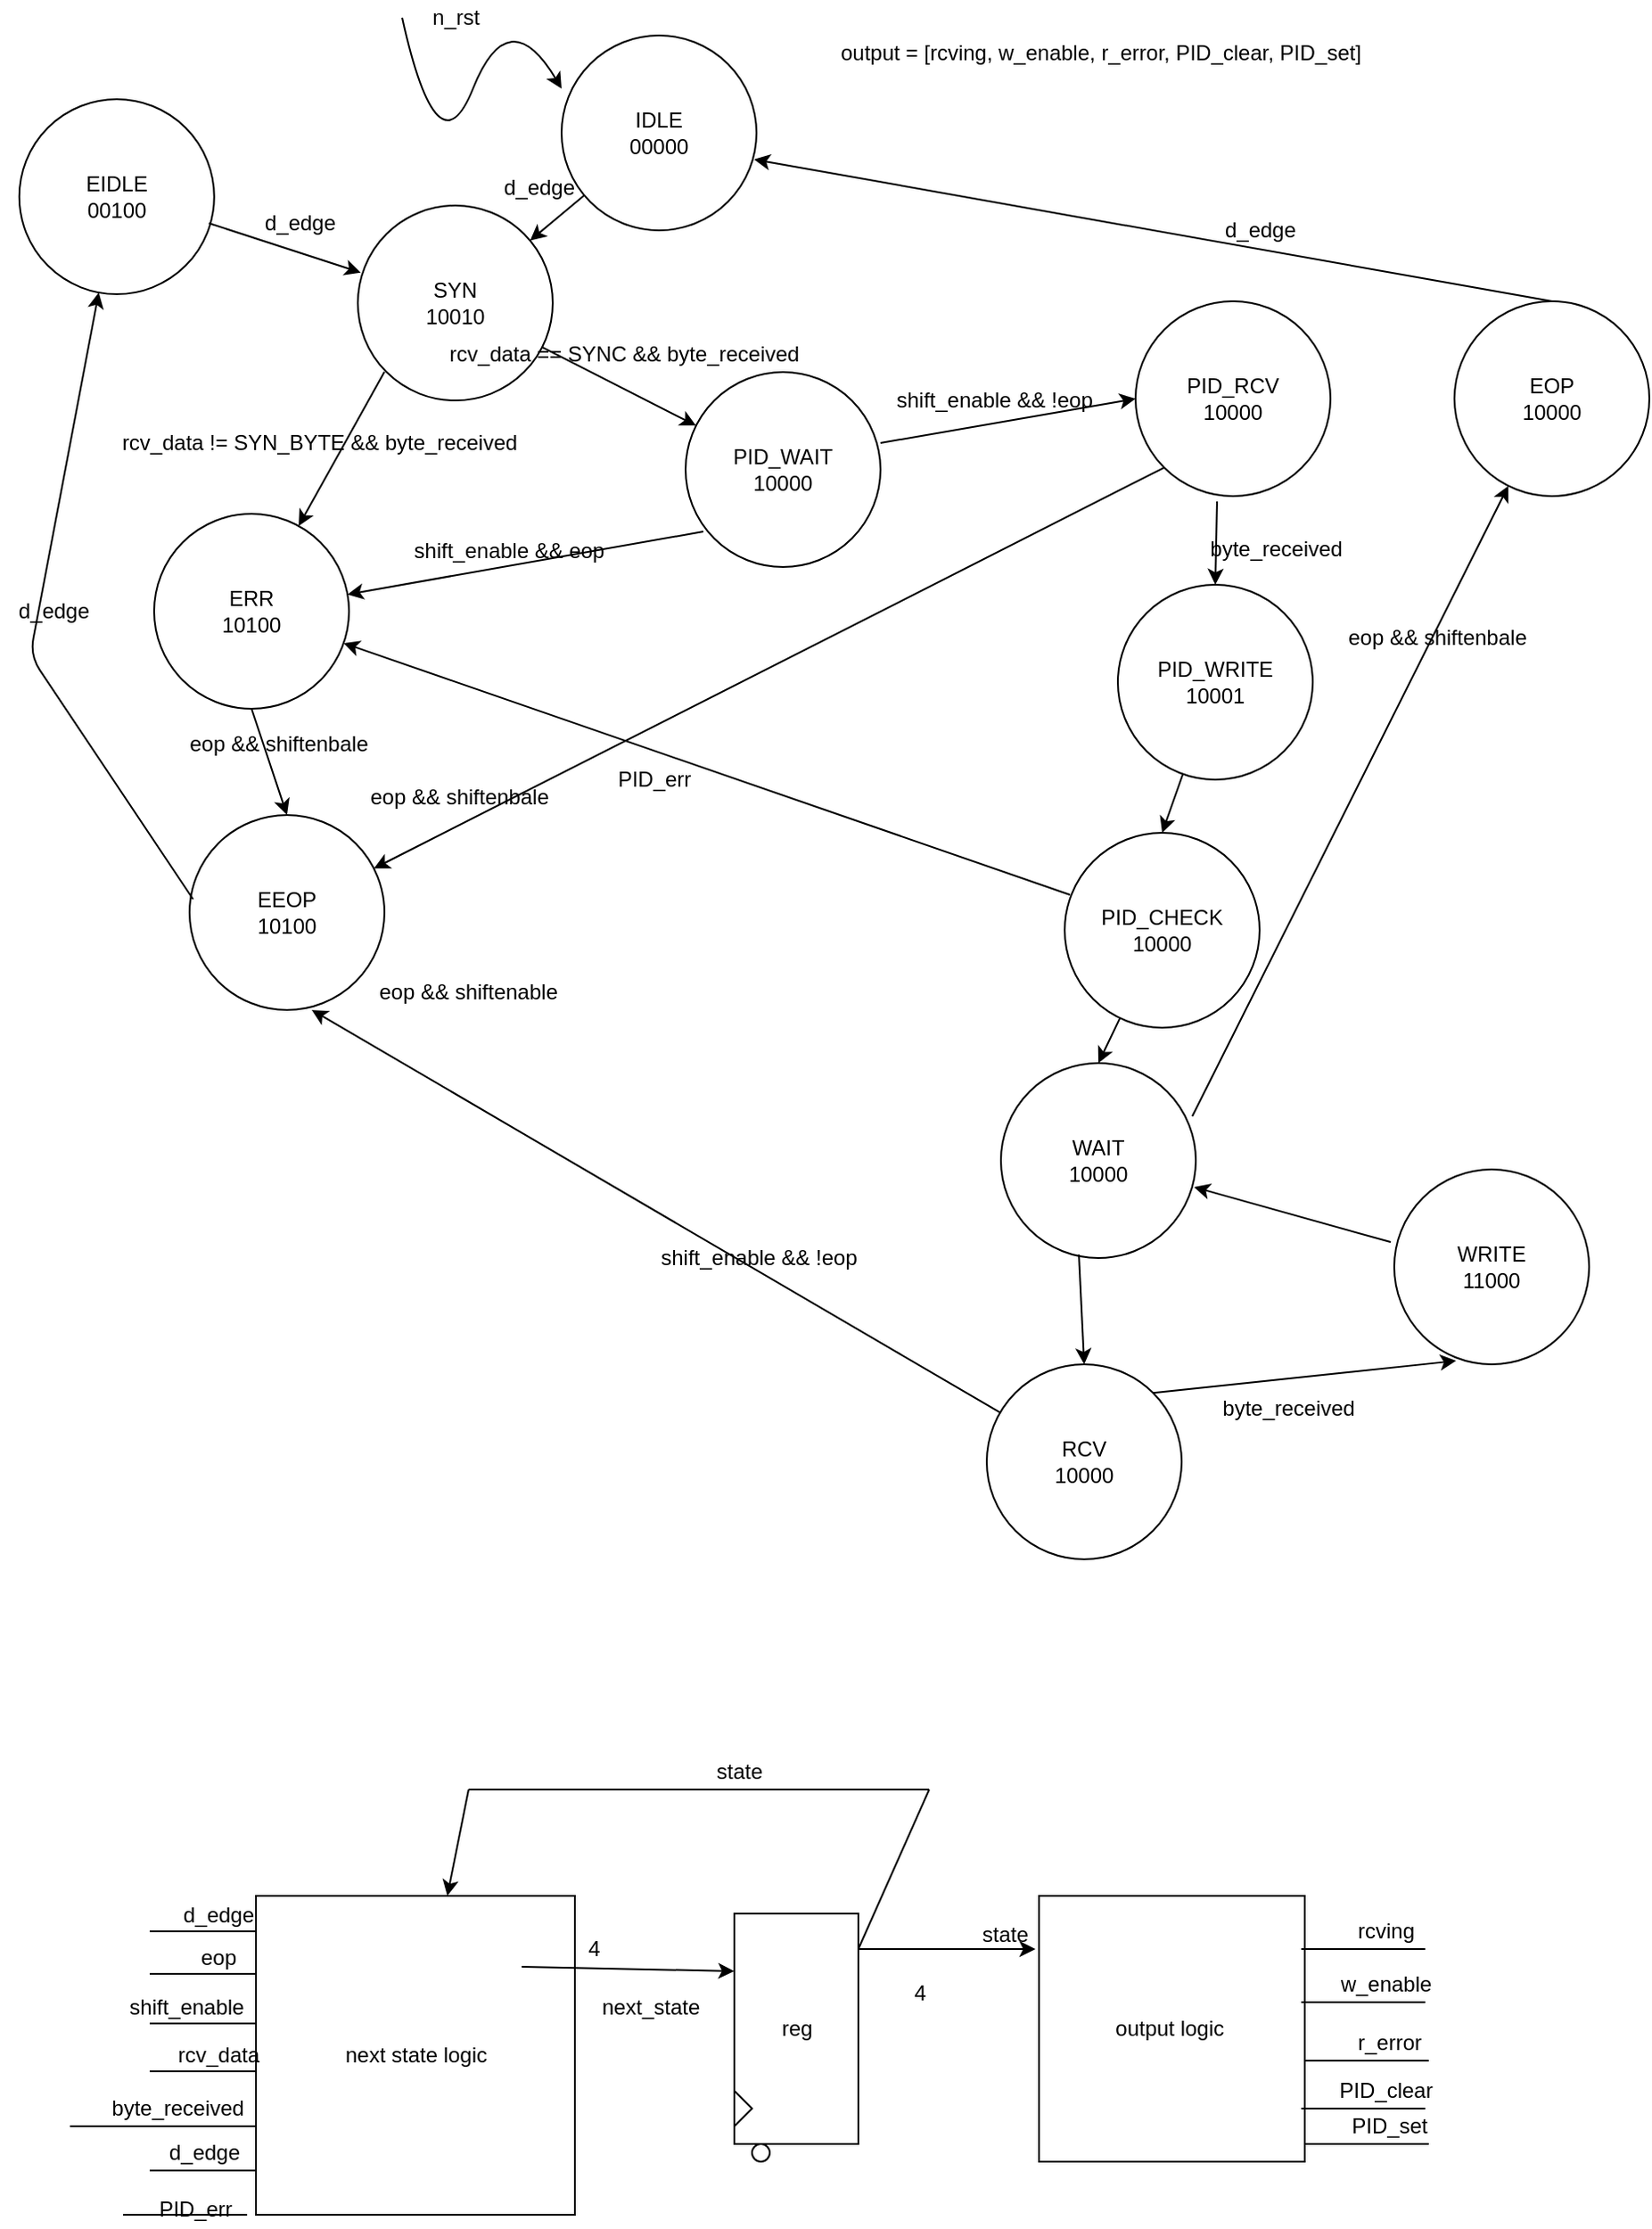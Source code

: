 <mxfile version="13.0.1" type="device"><diagram id="uCJ9kOOHFd4VZ5gEbAkc" name="Page-1"><mxGraphModel dx="3784" dy="2428" grid="1" gridSize="10" guides="1" tooltips="1" connect="1" arrows="1" fold="1" page="1" pageScale="1" pageWidth="850" pageHeight="1100" math="0" shadow="0"><root><mxCell id="0"/><mxCell id="1" parent="0"/><mxCell id="wGmYTm8C_t985OZbXYJu-1" value="IDLE&lt;br&gt;00000" style="ellipse;whiteSpace=wrap;html=1;aspect=fixed;" parent="1" vertex="1"><mxGeometry x="360" y="40" width="110" height="110" as="geometry"/></mxCell><mxCell id="wGmYTm8C_t985OZbXYJu-2" value="output = [rcving, w_enable, r_error, PID_clear, PID_set]" style="text;html=1;align=center;verticalAlign=middle;resizable=0;points=[];autosize=1;" parent="1" vertex="1"><mxGeometry x="509" y="40" width="310" height="20" as="geometry"/></mxCell><mxCell id="wGmYTm8C_t985OZbXYJu-3" value="SYN&lt;br&gt;10010" style="ellipse;whiteSpace=wrap;html=1;aspect=fixed;" parent="1" vertex="1"><mxGeometry x="245" y="136.02" width="110" height="110" as="geometry"/></mxCell><mxCell id="wGmYTm8C_t985OZbXYJu-4" value="" style="endArrow=classic;html=1;" parent="1" source="wGmYTm8C_t985OZbXYJu-1" target="wGmYTm8C_t985OZbXYJu-3" edge="1"><mxGeometry width="50" height="50" relative="1" as="geometry"><mxPoint x="470" y="130" as="sourcePoint"/><mxPoint x="520" y="80" as="targetPoint"/></mxGeometry></mxCell><mxCell id="wGmYTm8C_t985OZbXYJu-6" value="ERR&lt;br&gt;10100" style="ellipse;whiteSpace=wrap;html=1;aspect=fixed;" parent="1" vertex="1"><mxGeometry x="130" y="310" width="110" height="110" as="geometry"/></mxCell><mxCell id="wGmYTm8C_t985OZbXYJu-8" value="" style="endArrow=classic;html=1;exitX=0;exitY=1;exitDx=0;exitDy=0;" parent="1" target="wGmYTm8C_t985OZbXYJu-6" edge="1"><mxGeometry width="50" height="50" relative="1" as="geometry"><mxPoint x="259.999" y="229.911" as="sourcePoint"/><mxPoint x="195.86" y="280" as="targetPoint"/></mxGeometry></mxCell><mxCell id="wGmYTm8C_t985OZbXYJu-9" value="rcv_data != SYN_BYTE &amp;amp;&amp;amp; byte_received" style="text;html=1;align=center;verticalAlign=middle;resizable=0;points=[];autosize=1;" parent="1" vertex="1"><mxGeometry x="103" y="260" width="240" height="20" as="geometry"/></mxCell><mxCell id="wGmYTm8C_t985OZbXYJu-10" value="" style="endArrow=classic;html=1;entryX=0.5;entryY=0;entryDx=0;entryDy=0;exitX=0.5;exitY=1;exitDx=0;exitDy=0;" parent="1" source="wGmYTm8C_t985OZbXYJu-6" target="wGmYTm8C_t985OZbXYJu-76" edge="1"><mxGeometry width="50" height="50" relative="1" as="geometry"><mxPoint x="590" y="250" as="sourcePoint"/><mxPoint x="640" y="200" as="targetPoint"/></mxGeometry></mxCell><mxCell id="wGmYTm8C_t985OZbXYJu-11" value="eop &amp;amp;&amp;amp; shiftenbale" style="text;html=1;align=center;verticalAlign=middle;resizable=0;points=[];autosize=1;" parent="1" vertex="1"><mxGeometry x="140" y="430" width="120" height="20" as="geometry"/></mxCell><mxCell id="wGmYTm8C_t985OZbXYJu-12" value="RCV&lt;br&gt;10000" style="ellipse;whiteSpace=wrap;html=1;aspect=fixed;" parent="1" vertex="1"><mxGeometry x="600" y="790" width="110" height="110" as="geometry"/></mxCell><mxCell id="wGmYTm8C_t985OZbXYJu-14" value="" style="curved=1;endArrow=classic;html=1;" parent="1" edge="1"><mxGeometry width="50" height="50" relative="1" as="geometry"><mxPoint x="270" y="30" as="sourcePoint"/><mxPoint x="360" y="70" as="targetPoint"/><Array as="points"><mxPoint x="290" y="120"/><mxPoint x="330" y="20"/></Array></mxGeometry></mxCell><mxCell id="wGmYTm8C_t985OZbXYJu-15" value="n_rst" style="text;html=1;align=center;verticalAlign=middle;resizable=0;points=[];autosize=1;" parent="1" vertex="1"><mxGeometry x="280" y="20" width="40" height="20" as="geometry"/></mxCell><mxCell id="wGmYTm8C_t985OZbXYJu-16" value="" style="endArrow=classic;html=1;" parent="1" source="wGmYTm8C_t985OZbXYJu-3" target="LaQl458IQ-yTjx2HWhM2-20" edge="1"><mxGeometry width="50" height="50" relative="1" as="geometry"><mxPoint x="340" y="300" as="sourcePoint"/><mxPoint x="420" y="290" as="targetPoint"/></mxGeometry></mxCell><mxCell id="wGmYTm8C_t985OZbXYJu-17" value="WRITE&lt;br&gt;11000" style="ellipse;whiteSpace=wrap;html=1;aspect=fixed;" parent="1" vertex="1"><mxGeometry x="830" y="680" width="110" height="110" as="geometry"/></mxCell><mxCell id="wGmYTm8C_t985OZbXYJu-18" value="" style="endArrow=classic;html=1;entryX=0.318;entryY=0.982;entryDx=0;entryDy=0;exitX=1;exitY=0;exitDx=0;exitDy=0;entryPerimeter=0;" parent="1" source="wGmYTm8C_t985OZbXYJu-12" target="wGmYTm8C_t985OZbXYJu-17" edge="1"><mxGeometry width="50" height="50" relative="1" as="geometry"><mxPoint x="500" y="740" as="sourcePoint"/><mxPoint x="550" y="690" as="targetPoint"/></mxGeometry></mxCell><mxCell id="wGmYTm8C_t985OZbXYJu-19" value="byte_received" style="text;html=1;align=center;verticalAlign=middle;resizable=0;points=[];autosize=1;" parent="1" vertex="1"><mxGeometry x="725" y="805" width="90" height="20" as="geometry"/></mxCell><mxCell id="wGmYTm8C_t985OZbXYJu-20" value="" style="endArrow=classic;html=1;entryX=0.991;entryY=0.636;entryDx=0;entryDy=0;entryPerimeter=0;exitX=-0.018;exitY=0.373;exitDx=0;exitDy=0;exitPerimeter=0;" parent="1" source="wGmYTm8C_t985OZbXYJu-17" target="wGmYTm8C_t985OZbXYJu-94" edge="1"><mxGeometry width="50" height="50" relative="1" as="geometry"><mxPoint x="620" y="810" as="sourcePoint"/><mxPoint x="670" y="760" as="targetPoint"/></mxGeometry></mxCell><mxCell id="wGmYTm8C_t985OZbXYJu-27" value="EIDLE&lt;br&gt;00100" style="ellipse;whiteSpace=wrap;html=1;aspect=fixed;" parent="1" vertex="1"><mxGeometry x="53.89" y="76.02" width="110" height="110" as="geometry"/></mxCell><mxCell id="wGmYTm8C_t985OZbXYJu-29" value="" style="endArrow=classic;html=1;exitX=0.973;exitY=0.636;exitDx=0;exitDy=0;exitPerimeter=0;" parent="1" source="wGmYTm8C_t985OZbXYJu-27" edge="1"><mxGeometry width="50" height="50" relative="1" as="geometry"><mxPoint x="133.89" y="316.02" as="sourcePoint"/><mxPoint x="246.637" y="173.856" as="targetPoint"/></mxGeometry></mxCell><mxCell id="wGmYTm8C_t985OZbXYJu-30" value="d_edge" style="text;html=1;align=center;verticalAlign=middle;resizable=0;points=[];autosize=1;" parent="1" vertex="1"><mxGeometry x="181.89" y="136.02" width="60" height="20" as="geometry"/></mxCell><mxCell id="wGmYTm8C_t985OZbXYJu-32" value="next state logic" style="whiteSpace=wrap;html=1;aspect=fixed;" parent="1" vertex="1"><mxGeometry x="187.5" y="1090" width="180" height="180" as="geometry"/></mxCell><mxCell id="wGmYTm8C_t985OZbXYJu-33" value="reg" style="rounded=0;whiteSpace=wrap;html=1;" parent="1" vertex="1"><mxGeometry x="457.5" y="1100" width="70" height="130" as="geometry"/></mxCell><mxCell id="wGmYTm8C_t985OZbXYJu-34" value="" style="endArrow=classic;html=1;entryX=0;entryY=0.25;entryDx=0;entryDy=0;" parent="1" target="wGmYTm8C_t985OZbXYJu-33" edge="1"><mxGeometry width="50" height="50" relative="1" as="geometry"><mxPoint x="337.5" y="1130" as="sourcePoint"/><mxPoint x="387.5" y="1080" as="targetPoint"/></mxGeometry></mxCell><mxCell id="wGmYTm8C_t985OZbXYJu-35" value="4" style="text;html=1;align=center;verticalAlign=middle;resizable=0;points=[];autosize=1;" parent="1" vertex="1"><mxGeometry x="367.5" y="1110" width="20" height="20" as="geometry"/></mxCell><mxCell id="wGmYTm8C_t985OZbXYJu-36" value="next_state" style="text;html=1;align=center;verticalAlign=middle;resizable=0;points=[];autosize=1;" parent="1" vertex="1"><mxGeometry x="374.5" y="1143" width="70" height="20" as="geometry"/></mxCell><mxCell id="wGmYTm8C_t985OZbXYJu-37" value="" style="endArrow=none;html=1;" parent="1" edge="1"><mxGeometry width="50" height="50" relative="1" as="geometry"><mxPoint x="527.5" y="1120" as="sourcePoint"/><mxPoint x="567.5" y="1030" as="targetPoint"/></mxGeometry></mxCell><mxCell id="wGmYTm8C_t985OZbXYJu-38" value="" style="endArrow=none;html=1;" parent="1" edge="1"><mxGeometry width="50" height="50" relative="1" as="geometry"><mxPoint x="307.5" y="1030" as="sourcePoint"/><mxPoint x="567.5" y="1030" as="targetPoint"/></mxGeometry></mxCell><mxCell id="wGmYTm8C_t985OZbXYJu-39" value="" style="endArrow=classic;html=1;" parent="1" target="wGmYTm8C_t985OZbXYJu-32" edge="1"><mxGeometry width="50" height="50" relative="1" as="geometry"><mxPoint x="307.5" y="1030" as="sourcePoint"/><mxPoint x="357.5" y="980" as="targetPoint"/></mxGeometry></mxCell><mxCell id="wGmYTm8C_t985OZbXYJu-40" value="state" style="text;html=1;align=center;verticalAlign=middle;resizable=0;points=[];autosize=1;" parent="1" vertex="1"><mxGeometry x="439.5" y="1010" width="40" height="20" as="geometry"/></mxCell><mxCell id="wGmYTm8C_t985OZbXYJu-41" value="" style="endArrow=classic;html=1;" parent="1" edge="1"><mxGeometry width="50" height="50" relative="1" as="geometry"><mxPoint x="527.5" y="1120" as="sourcePoint"/><mxPoint x="627.5" y="1120" as="targetPoint"/></mxGeometry></mxCell><mxCell id="wGmYTm8C_t985OZbXYJu-42" value="" style="triangle;whiteSpace=wrap;html=1;" parent="1" vertex="1"><mxGeometry x="457.5" y="1200" width="10" height="20" as="geometry"/></mxCell><mxCell id="wGmYTm8C_t985OZbXYJu-43" value="" style="ellipse;whiteSpace=wrap;html=1;aspect=fixed;" parent="1" vertex="1"><mxGeometry x="467.5" y="1230" width="10" height="10" as="geometry"/></mxCell><mxCell id="wGmYTm8C_t985OZbXYJu-44" value="4" style="text;html=1;align=center;verticalAlign=middle;resizable=0;points=[];autosize=1;" parent="1" vertex="1"><mxGeometry x="551.5" y="1135" width="20" height="20" as="geometry"/></mxCell><mxCell id="wGmYTm8C_t985OZbXYJu-45" value="state" style="text;html=1;align=center;verticalAlign=middle;resizable=0;points=[];autosize=1;" parent="1" vertex="1"><mxGeometry x="589.5" y="1102" width="40" height="20" as="geometry"/></mxCell><mxCell id="wGmYTm8C_t985OZbXYJu-46" value="output logic&amp;nbsp;" style="whiteSpace=wrap;html=1;aspect=fixed;" parent="1" vertex="1"><mxGeometry x="629.5" y="1090" width="150" height="150" as="geometry"/></mxCell><mxCell id="wGmYTm8C_t985OZbXYJu-47" value="" style="endArrow=none;html=1;" parent="1" edge="1"><mxGeometry width="50" height="50" relative="1" as="geometry"><mxPoint x="777.5" y="1120" as="sourcePoint"/><mxPoint x="847.5" y="1120" as="targetPoint"/></mxGeometry></mxCell><mxCell id="wGmYTm8C_t985OZbXYJu-48" value="rcving" style="text;html=1;align=center;verticalAlign=middle;resizable=0;points=[];autosize=1;" parent="1" vertex="1"><mxGeometry x="799.5" y="1100" width="50" height="20" as="geometry"/></mxCell><mxCell id="wGmYTm8C_t985OZbXYJu-49" value="" style="endArrow=none;html=1;" parent="1" edge="1"><mxGeometry width="50" height="50" relative="1" as="geometry"><mxPoint x="777.5" y="1150" as="sourcePoint"/><mxPoint x="847.5" y="1150" as="targetPoint"/></mxGeometry></mxCell><mxCell id="wGmYTm8C_t985OZbXYJu-50" value="w_enable" style="text;html=1;align=center;verticalAlign=middle;resizable=0;points=[];autosize=1;" parent="1" vertex="1"><mxGeometry x="789.5" y="1130" width="70" height="20" as="geometry"/></mxCell><mxCell id="wGmYTm8C_t985OZbXYJu-51" value="" style="endArrow=none;html=1;" parent="1" edge="1"><mxGeometry width="50" height="50" relative="1" as="geometry"><mxPoint x="779.5" y="1183" as="sourcePoint"/><mxPoint x="849.5" y="1183" as="targetPoint"/></mxGeometry></mxCell><mxCell id="wGmYTm8C_t985OZbXYJu-52" value="r_error" style="text;html=1;align=center;verticalAlign=middle;resizable=0;points=[];autosize=1;" parent="1" vertex="1"><mxGeometry x="801.5" y="1163" width="50" height="20" as="geometry"/></mxCell><mxCell id="wGmYTm8C_t985OZbXYJu-53" value="" style="endArrow=none;html=1;" parent="1" edge="1"><mxGeometry width="50" height="50" relative="1" as="geometry"><mxPoint x="127.5" y="1110" as="sourcePoint"/><mxPoint x="187.5" y="1110" as="targetPoint"/></mxGeometry></mxCell><mxCell id="wGmYTm8C_t985OZbXYJu-54" value="d_edge" style="text;html=1;align=center;verticalAlign=middle;resizable=0;points=[];autosize=1;" parent="1" vertex="1"><mxGeometry x="135.5" y="1091" width="60" height="20" as="geometry"/></mxCell><mxCell id="wGmYTm8C_t985OZbXYJu-55" value="" style="endArrow=none;html=1;" parent="1" edge="1"><mxGeometry width="50" height="50" relative="1" as="geometry"><mxPoint x="127.5" y="1134" as="sourcePoint"/><mxPoint x="187.5" y="1134" as="targetPoint"/></mxGeometry></mxCell><mxCell id="wGmYTm8C_t985OZbXYJu-56" value="eop" style="text;html=1;align=center;verticalAlign=middle;resizable=0;points=[];autosize=1;" parent="1" vertex="1"><mxGeometry x="145.5" y="1115" width="40" height="20" as="geometry"/></mxCell><mxCell id="wGmYTm8C_t985OZbXYJu-57" value="" style="endArrow=none;html=1;" parent="1" edge="1"><mxGeometry width="50" height="50" relative="1" as="geometry"><mxPoint x="127.5" y="1162" as="sourcePoint"/><mxPoint x="187.5" y="1162" as="targetPoint"/></mxGeometry></mxCell><mxCell id="wGmYTm8C_t985OZbXYJu-58" value="shift_enable" style="text;html=1;align=center;verticalAlign=middle;resizable=0;points=[];autosize=1;" parent="1" vertex="1"><mxGeometry x="107.5" y="1143" width="80" height="20" as="geometry"/></mxCell><mxCell id="wGmYTm8C_t985OZbXYJu-59" value="" style="endArrow=none;html=1;" parent="1" edge="1"><mxGeometry width="50" height="50" relative="1" as="geometry"><mxPoint x="127.5" y="1189" as="sourcePoint"/><mxPoint x="187.5" y="1189" as="targetPoint"/></mxGeometry></mxCell><mxCell id="wGmYTm8C_t985OZbXYJu-60" value="rcv_data" style="text;html=1;align=center;verticalAlign=middle;resizable=0;points=[];autosize=1;" parent="1" vertex="1"><mxGeometry x="135.5" y="1170" width="60" height="20" as="geometry"/></mxCell><mxCell id="wGmYTm8C_t985OZbXYJu-64" value="eop &amp;amp;&amp;amp; shiftenable" style="text;html=1;align=center;verticalAlign=middle;resizable=0;points=[];autosize=1;" parent="1" vertex="1"><mxGeometry x="247" y="570" width="120" height="20" as="geometry"/></mxCell><mxCell id="wGmYTm8C_t985OZbXYJu-65" value="" style="endArrow=none;html=1;" parent="1" edge="1"><mxGeometry width="50" height="50" relative="1" as="geometry"><mxPoint x="127.5" y="1245" as="sourcePoint"/><mxPoint x="187.5" y="1245" as="targetPoint"/></mxGeometry></mxCell><mxCell id="wGmYTm8C_t985OZbXYJu-66" value="d_edge" style="text;html=1;align=center;verticalAlign=middle;resizable=0;points=[];autosize=1;" parent="1" vertex="1"><mxGeometry x="127.5" y="1225" width="60" height="20" as="geometry"/></mxCell><mxCell id="wGmYTm8C_t985OZbXYJu-67" value="EOP&lt;br&gt;10000" style="ellipse;whiteSpace=wrap;html=1;aspect=fixed;" parent="1" vertex="1"><mxGeometry x="864" y="190" width="110" height="110" as="geometry"/></mxCell><mxCell id="wGmYTm8C_t985OZbXYJu-69" value="" style="endArrow=classic;html=1;entryX=0.988;entryY=0.636;entryDx=0;entryDy=0;entryPerimeter=0;exitX=0.5;exitY=0;exitDx=0;exitDy=0;" parent="1" source="wGmYTm8C_t985OZbXYJu-67" target="wGmYTm8C_t985OZbXYJu-1" edge="1"><mxGeometry width="50" height="50" relative="1" as="geometry"><mxPoint x="924" y="270" as="sourcePoint"/><mxPoint x="629.05" y="147.01" as="targetPoint"/></mxGeometry></mxCell><mxCell id="wGmYTm8C_t985OZbXYJu-74" value="d_edge" style="text;html=1;align=center;verticalAlign=middle;resizable=0;points=[];autosize=1;" parent="1" vertex="1"><mxGeometry x="724" y="140" width="60" height="20" as="geometry"/></mxCell><mxCell id="wGmYTm8C_t985OZbXYJu-76" value="EEOP&lt;br&gt;10100" style="ellipse;whiteSpace=wrap;html=1;aspect=fixed;" parent="1" vertex="1"><mxGeometry x="150" y="480" width="110" height="110" as="geometry"/></mxCell><mxCell id="wGmYTm8C_t985OZbXYJu-78" value="" style="endArrow=classic;html=1;exitX=0.018;exitY=0.432;exitDx=0;exitDy=0;exitPerimeter=0;" parent="1" source="wGmYTm8C_t985OZbXYJu-76" target="wGmYTm8C_t985OZbXYJu-27" edge="1"><mxGeometry width="50" height="50" relative="1" as="geometry"><mxPoint x="136" y="487.5" as="sourcePoint"/><mxPoint x="54.04" y="488.95" as="targetPoint"/><Array as="points"><mxPoint x="60" y="390"/></Array></mxGeometry></mxCell><mxCell id="wGmYTm8C_t985OZbXYJu-82" value="d_edge" style="text;html=1;align=center;verticalAlign=middle;resizable=0;points=[];autosize=1;" parent="1" vertex="1"><mxGeometry x="43" y="355" width="60" height="20" as="geometry"/></mxCell><mxCell id="wGmYTm8C_t985OZbXYJu-85" value="" style="endArrow=classic;html=1;entryX=0.627;entryY=1;entryDx=0;entryDy=0;entryPerimeter=0;" parent="1" source="wGmYTm8C_t985OZbXYJu-12" target="wGmYTm8C_t985OZbXYJu-76" edge="1"><mxGeometry width="50" height="50" relative="1" as="geometry"><mxPoint x="330" y="530" as="sourcePoint"/><mxPoint x="380" y="480" as="targetPoint"/></mxGeometry></mxCell><mxCell id="wGmYTm8C_t985OZbXYJu-86" value="rcv_data == SYNC &amp;amp;&amp;amp; byte_received" style="text;html=1;align=center;verticalAlign=middle;resizable=0;points=[];autosize=1;" parent="1" vertex="1"><mxGeometry x="290" y="210" width="210" height="20" as="geometry"/></mxCell><mxCell id="wGmYTm8C_t985OZbXYJu-88" value="" style="endArrow=none;html=1;" parent="1" edge="1"><mxGeometry width="50" height="50" relative="1" as="geometry"><mxPoint x="82.5" y="1220" as="sourcePoint"/><mxPoint x="187.5" y="1220" as="targetPoint"/></mxGeometry></mxCell><mxCell id="wGmYTm8C_t985OZbXYJu-87" value="byte_received" style="text;html=1;align=center;verticalAlign=middle;resizable=0;points=[];autosize=1;" parent="1" vertex="1"><mxGeometry x="97.5" y="1200" width="90" height="20" as="geometry"/></mxCell><mxCell id="wGmYTm8C_t985OZbXYJu-94" value="WAIT&lt;br&gt;10000" style="ellipse;whiteSpace=wrap;html=1;aspect=fixed;" parent="1" vertex="1"><mxGeometry x="608" y="620" width="110" height="110" as="geometry"/></mxCell><mxCell id="wGmYTm8C_t985OZbXYJu-95" value="" style="endArrow=classic;html=1;entryX=0.5;entryY=0;entryDx=0;entryDy=0;exitX=0.4;exitY=0.982;exitDx=0;exitDy=0;exitPerimeter=0;" parent="1" source="wGmYTm8C_t985OZbXYJu-94" target="wGmYTm8C_t985OZbXYJu-12" edge="1"><mxGeometry width="50" height="50" relative="1" as="geometry"><mxPoint x="590" y="730" as="sourcePoint"/><mxPoint x="640" y="680" as="targetPoint"/></mxGeometry></mxCell><mxCell id="wGmYTm8C_t985OZbXYJu-96" value="shift_enable &amp;amp;&amp;amp; !eop" style="text;html=1;align=center;verticalAlign=middle;resizable=0;points=[];autosize=1;" parent="1" vertex="1"><mxGeometry x="406" y="720" width="130" height="20" as="geometry"/></mxCell><mxCell id="wGmYTm8C_t985OZbXYJu-97" value="" style="endArrow=classic;html=1;exitX=0.982;exitY=0.273;exitDx=0;exitDy=0;exitPerimeter=0;" parent="1" source="wGmYTm8C_t985OZbXYJu-94" target="wGmYTm8C_t985OZbXYJu-67" edge="1"><mxGeometry width="50" height="50" relative="1" as="geometry"><mxPoint x="594" y="390" as="sourcePoint"/><mxPoint x="644" y="340" as="targetPoint"/></mxGeometry></mxCell><mxCell id="wGmYTm8C_t985OZbXYJu-101" value="eop &amp;amp;&amp;amp; shiftenbale" style="text;html=1;align=center;verticalAlign=middle;resizable=0;points=[];autosize=1;" parent="1" vertex="1"><mxGeometry x="794" y="370" width="120" height="20" as="geometry"/></mxCell><mxCell id="LaQl458IQ-yTjx2HWhM2-1" value="PID_RCV&lt;br&gt;10000" style="ellipse;whiteSpace=wrap;html=1;aspect=fixed;" parent="1" vertex="1"><mxGeometry x="684" y="190" width="110" height="110" as="geometry"/></mxCell><mxCell id="LaQl458IQ-yTjx2HWhM2-2" value="PID_WRITE&lt;br&gt;10001" style="ellipse;whiteSpace=wrap;html=1;aspect=fixed;" parent="1" vertex="1"><mxGeometry x="674" y="350" width="110" height="110" as="geometry"/></mxCell><mxCell id="LaQl458IQ-yTjx2HWhM2-3" value="" style="endArrow=classic;html=1;entryX=0.5;entryY=0;entryDx=0;entryDy=0;exitX=0.418;exitY=1.027;exitDx=0;exitDy=0;exitPerimeter=0;" parent="1" source="LaQl458IQ-yTjx2HWhM2-1" target="LaQl458IQ-yTjx2HWhM2-2" edge="1"><mxGeometry width="50" height="50" relative="1" as="geometry"><mxPoint x="554" y="460" as="sourcePoint"/><mxPoint x="604" y="410" as="targetPoint"/><Array as="points"/></mxGeometry></mxCell><mxCell id="LaQl458IQ-yTjx2HWhM2-4" value="byte_received" style="text;html=1;align=center;verticalAlign=middle;resizable=0;points=[];autosize=1;" parent="1" vertex="1"><mxGeometry x="718" y="320" width="90" height="20" as="geometry"/></mxCell><mxCell id="LaQl458IQ-yTjx2HWhM2-5" value="" style="endArrow=classic;html=1;entryX=0.5;entryY=0;entryDx=0;entryDy=0;" parent="1" source="LaQl458IQ-yTjx2HWhM2-8" target="wGmYTm8C_t985OZbXYJu-94" edge="1"><mxGeometry width="50" height="50" relative="1" as="geometry"><mxPoint x="654" y="560" as="sourcePoint"/><mxPoint x="704" y="510" as="targetPoint"/></mxGeometry></mxCell><mxCell id="LaQl458IQ-yTjx2HWhM2-6" value="" style="endArrow=classic;html=1;exitX=0;exitY=1;exitDx=0;exitDy=0;" parent="1" source="LaQl458IQ-yTjx2HWhM2-1" target="wGmYTm8C_t985OZbXYJu-76" edge="1"><mxGeometry width="50" height="50" relative="1" as="geometry"><mxPoint x="330" y="440" as="sourcePoint"/><mxPoint x="380" y="390" as="targetPoint"/></mxGeometry></mxCell><mxCell id="LaQl458IQ-yTjx2HWhM2-7" value="eop &amp;amp;&amp;amp; shiftenbale" style="text;html=1;align=center;verticalAlign=middle;resizable=0;points=[];autosize=1;" parent="1" vertex="1"><mxGeometry x="241.89" y="460" width="120" height="20" as="geometry"/></mxCell><mxCell id="LaQl458IQ-yTjx2HWhM2-8" value="PID_CHECK&lt;br&gt;10000" style="ellipse;whiteSpace=wrap;html=1;aspect=fixed;" parent="1" vertex="1"><mxGeometry x="644" y="490" width="110" height="110" as="geometry"/></mxCell><mxCell id="LaQl458IQ-yTjx2HWhM2-9" value="" style="endArrow=classic;html=1;entryX=0.5;entryY=0;entryDx=0;entryDy=0;" parent="1" source="LaQl458IQ-yTjx2HWhM2-2" target="LaQl458IQ-yTjx2HWhM2-8" edge="1"><mxGeometry width="50" height="50" relative="1" as="geometry"><mxPoint x="712.86" y="457.578" as="sourcePoint"/><mxPoint x="663" y="620" as="targetPoint"/></mxGeometry></mxCell><mxCell id="LaQl458IQ-yTjx2HWhM2-10" value="" style="endArrow=classic;html=1;exitX=0.027;exitY=0.318;exitDx=0;exitDy=0;exitPerimeter=0;" parent="1" source="LaQl458IQ-yTjx2HWhM2-8" target="wGmYTm8C_t985OZbXYJu-6" edge="1"><mxGeometry width="50" height="50" relative="1" as="geometry"><mxPoint x="480" y="510" as="sourcePoint"/><mxPoint x="530" y="460" as="targetPoint"/></mxGeometry></mxCell><mxCell id="LaQl458IQ-yTjx2HWhM2-11" value="PID_err" style="text;html=1;align=center;verticalAlign=middle;resizable=0;points=[];autosize=1;" parent="1" vertex="1"><mxGeometry x="382" y="450" width="60" height="20" as="geometry"/></mxCell><mxCell id="LaQl458IQ-yTjx2HWhM2-13" value="" style="endArrow=none;html=1;" parent="1" edge="1"><mxGeometry width="50" height="50" relative="1" as="geometry"><mxPoint x="112.5" y="1270" as="sourcePoint"/><mxPoint x="182.5" y="1270" as="targetPoint"/></mxGeometry></mxCell><mxCell id="LaQl458IQ-yTjx2HWhM2-14" value="PID_err" style="text;html=1;align=center;verticalAlign=middle;resizable=0;points=[];autosize=1;" parent="1" vertex="1"><mxGeometry x="122.5" y="1257" width="60" height="20" as="geometry"/></mxCell><mxCell id="LaQl458IQ-yTjx2HWhM2-15" value="" style="endArrow=none;html=1;" parent="1" edge="1"><mxGeometry width="50" height="50" relative="1" as="geometry"><mxPoint x="777.5" y="1210" as="sourcePoint"/><mxPoint x="847.5" y="1210" as="targetPoint"/></mxGeometry></mxCell><mxCell id="LaQl458IQ-yTjx2HWhM2-16" value="PID_clear" style="text;html=1;align=center;verticalAlign=middle;resizable=0;points=[];autosize=1;" parent="1" vertex="1"><mxGeometry x="789.5" y="1190" width="70" height="20" as="geometry"/></mxCell><mxCell id="LaQl458IQ-yTjx2HWhM2-17" value="" style="endArrow=none;html=1;" parent="1" edge="1"><mxGeometry width="50" height="50" relative="1" as="geometry"><mxPoint x="779.5" y="1230" as="sourcePoint"/><mxPoint x="849.5" y="1230" as="targetPoint"/></mxGeometry></mxCell><mxCell id="LaQl458IQ-yTjx2HWhM2-18" value="PID_set" style="text;html=1;align=center;verticalAlign=middle;resizable=0;points=[];autosize=1;" parent="1" vertex="1"><mxGeometry x="796.5" y="1210" width="60" height="20" as="geometry"/></mxCell><mxCell id="wGmYTm8C_t985OZbXYJu-7" value="d_edge" style="text;html=1;align=center;verticalAlign=middle;resizable=0;points=[];autosize=1;" parent="1" vertex="1"><mxGeometry x="317" y="116.02" width="60" height="20" as="geometry"/></mxCell><mxCell id="LaQl458IQ-yTjx2HWhM2-20" value="PID_WAIT&lt;br&gt;10000" style="ellipse;whiteSpace=wrap;html=1;aspect=fixed;" parent="1" vertex="1"><mxGeometry x="430" y="230" width="110" height="110" as="geometry"/></mxCell><mxCell id="LaQl458IQ-yTjx2HWhM2-21" value="" style="endArrow=classic;html=1;entryX=0;entryY=0.5;entryDx=0;entryDy=0;" parent="1" target="LaQl458IQ-yTjx2HWhM2-1" edge="1"><mxGeometry width="50" height="50" relative="1" as="geometry"><mxPoint x="540" y="270" as="sourcePoint"/><mxPoint x="590" y="220" as="targetPoint"/></mxGeometry></mxCell><mxCell id="LaQl458IQ-yTjx2HWhM2-22" value="&lt;div style=&quot;line-height: 18px&quot;&gt;shift_enable &amp;amp;&amp;amp; !eop&lt;/div&gt;" style="text;html=1;align=center;verticalAlign=middle;resizable=0;points=[];autosize=1;" parent="1" vertex="1"><mxGeometry x="539" y="235" width="130" height="20" as="geometry"/></mxCell><mxCell id="LaQl458IQ-yTjx2HWhM2-23" value="" style="endArrow=classic;html=1;" parent="1" target="wGmYTm8C_t985OZbXYJu-6" edge="1"><mxGeometry width="50" height="50" relative="1" as="geometry"><mxPoint x="440" y="320" as="sourcePoint"/><mxPoint x="500" y="270" as="targetPoint"/></mxGeometry></mxCell><mxCell id="LaQl458IQ-yTjx2HWhM2-24" value="&lt;div style=&quot;line-height: 18px&quot;&gt;shift_enable &amp;amp;&amp;amp; eop&lt;/div&gt;" style="text;html=1;align=center;verticalAlign=middle;resizable=0;points=[];autosize=1;" parent="1" vertex="1"><mxGeometry x="270" y="320" width="120" height="20" as="geometry"/></mxCell></root></mxGraphModel></diagram></mxfile>